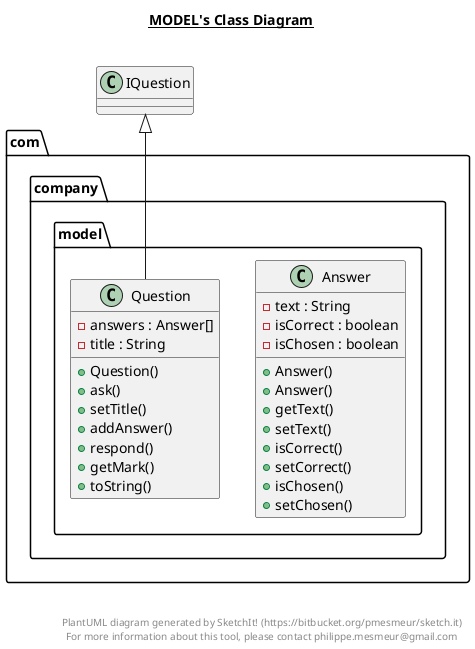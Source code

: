 @startuml

title __MODEL's Class Diagram__\n

  package com.company {
    package com.company.model {
      class Answer {
          - text : String
          - isCorrect : boolean
          - isChosen : boolean
          + Answer()
          + Answer()
          + getText()
          + setText()
          + isCorrect()
          + setCorrect()
          + isChosen()
          + setChosen()
      }
    }
  }
  

  package com.company {
    package com.company.model {
      class Question {
          - answers : Answer[]
          - title : String
          + Question()
          + ask()
          + setTitle()
          + addAnswer()
          + respond()
          + getMark()
          + toString()
      }
    }
  }
  

  Question -up-|> IQuestion


right footer


PlantUML diagram generated by SketchIt! (https://bitbucket.org/pmesmeur/sketch.it)
For more information about this tool, please contact philippe.mesmeur@gmail.com
endfooter

@enduml
